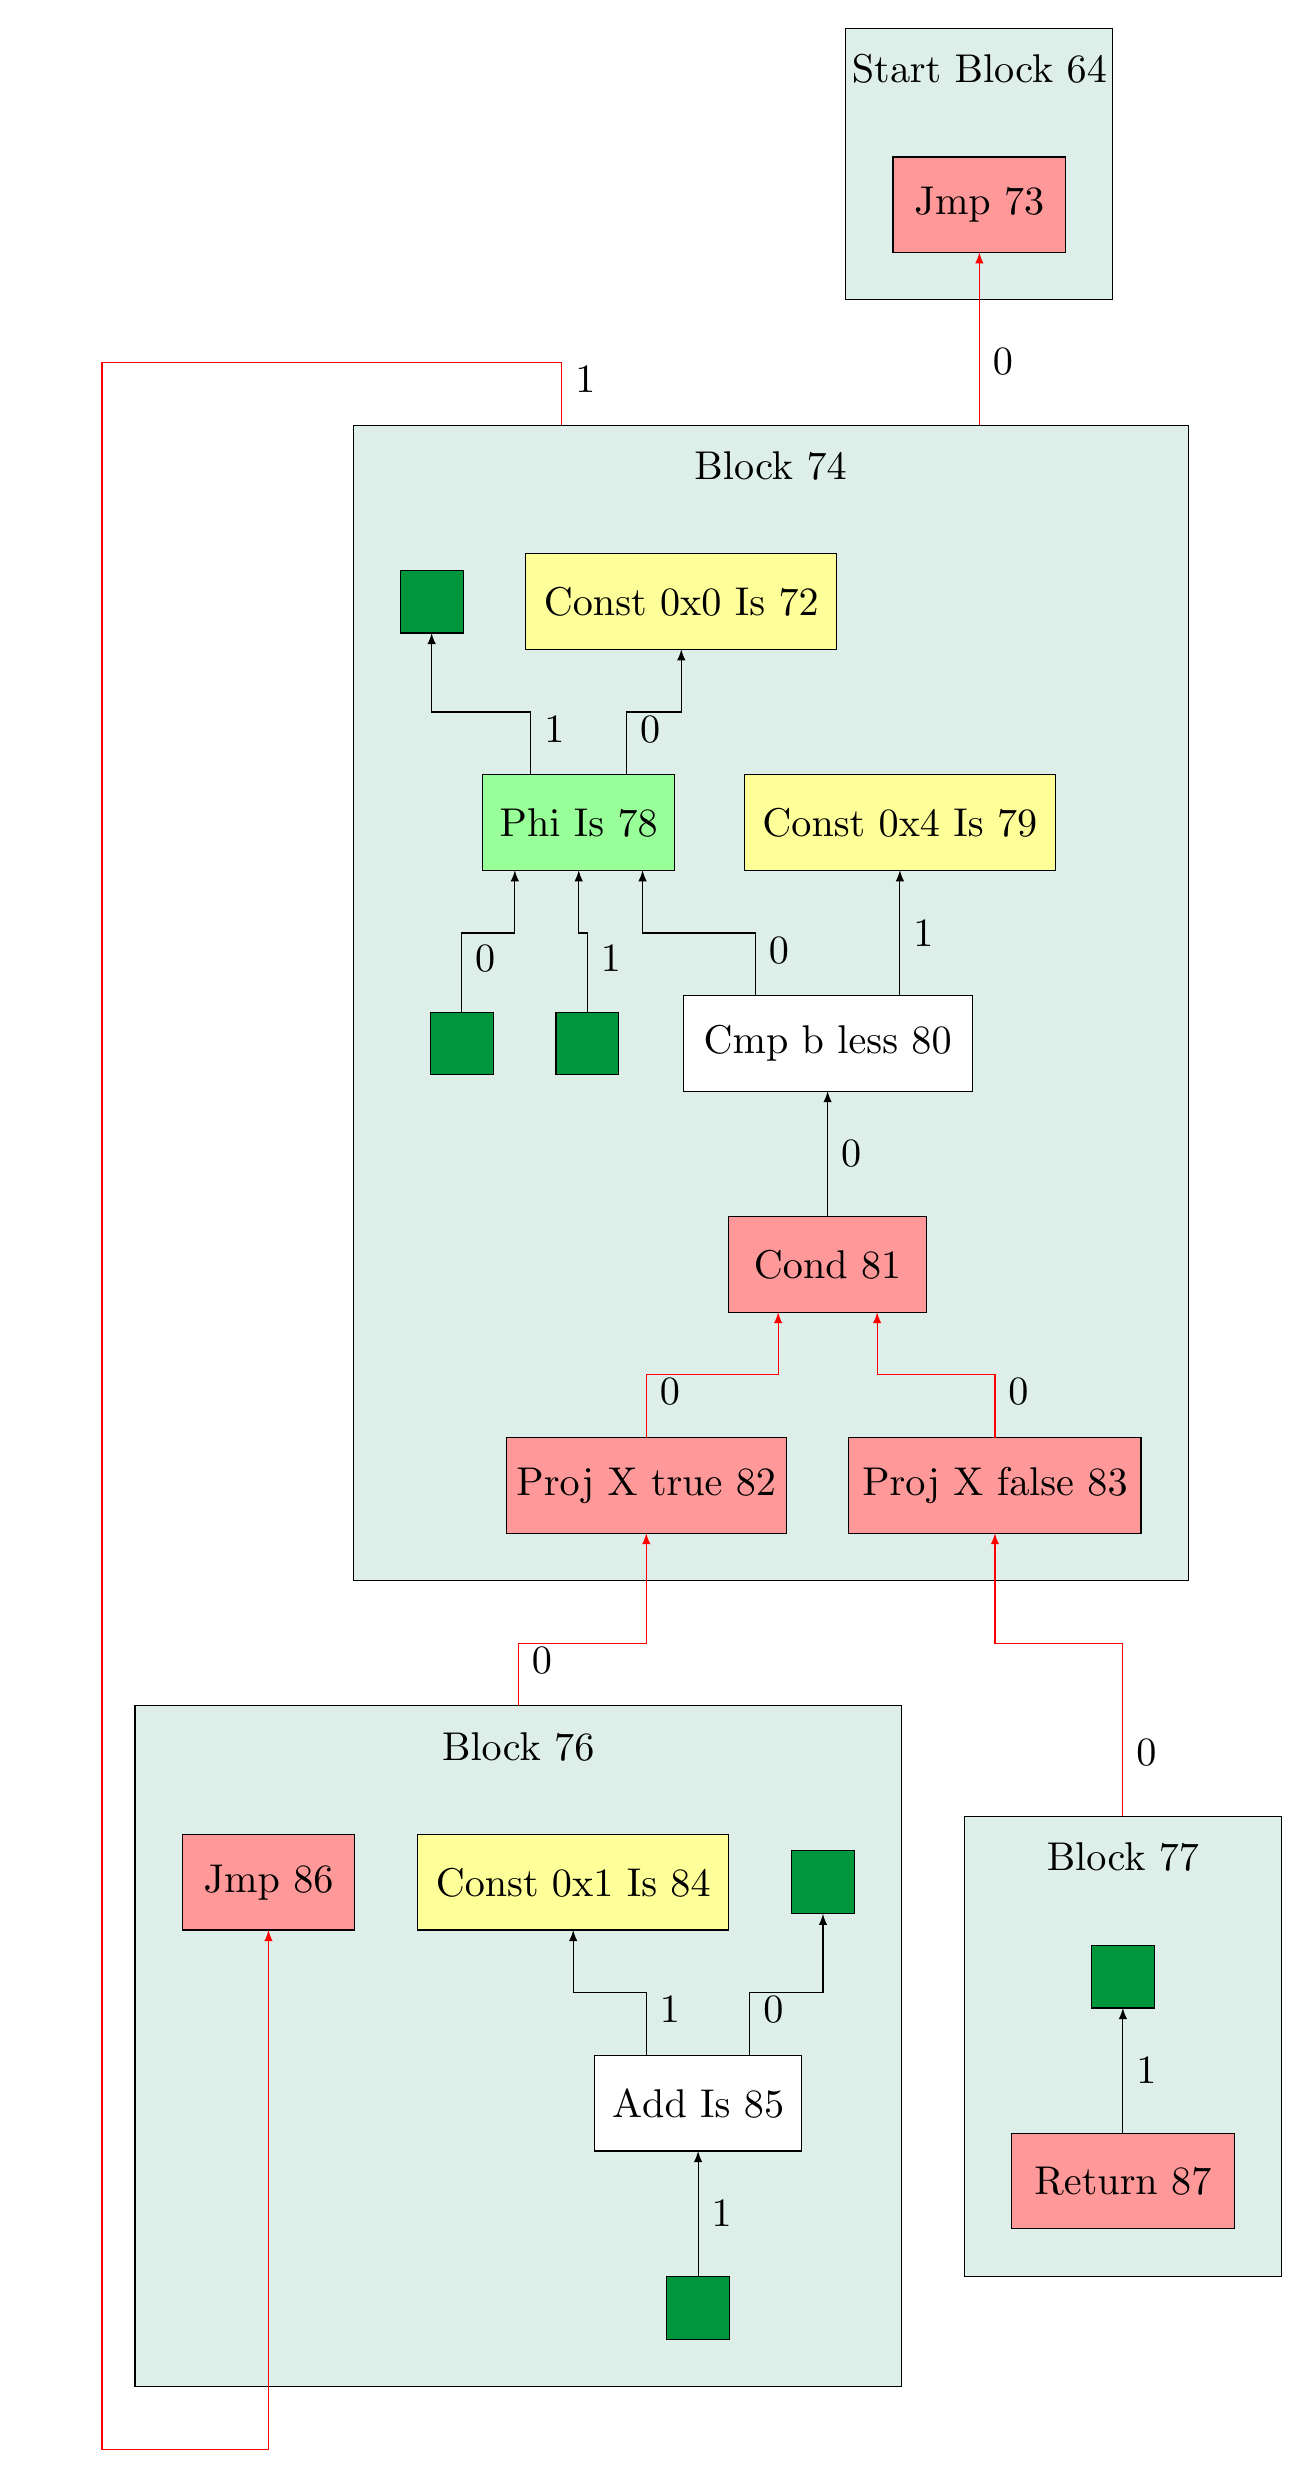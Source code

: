 % Scale factor 0.04
\definecolor{color39}{RGB}{222,239,234}
\definecolor{color40}{RGB}{255,153,153}
\definecolor{color41}{RGB}{0,150,60}
\definecolor{color42}{RGB}{255,255,255}
\definecolor{color43}{RGB}{255,255,153}
\definecolor{color44}{RGB}{153,255,153}
\definecolor{color45}{RGB}{255,0,0}
\definecolor{color46}{RGB}{0,0,0}
% Bounding Box: 376.0, 771.0
\begin{tikzpicture}
	\node[fill=color39, draw, minimum width=3.391cm, minimum height=3.445cm] (n103) at (11.142cm ,29.036cm) {};
	% 1 node layouts
	\node[scale=1.451, transform shape] at (11.142cm ,30.244cm) {Start Block  64};
	\node[fill=color39, draw, minimum width=9.734cm, minimum height=8.644cm] (n104) at (5.286cm ,5.13cm) {};
	% 1 node layouts
	\node[scale=1.451, transform shape] at (5.286cm ,8.938cm) {Block  76};
	\node[fill=color39, draw, minimum width=10.605cm, minimum height=14.67cm] (n105) at (8.491cm ,18.383cm) {};
	% 1 node layouts
	\node[scale=1.451, transform shape] at (8.491cm ,25.203cm) {Block  74};
	\node[fill=color39, draw, minimum width=4.029cm, minimum height=5.838cm] (n106) at (12.965cm ,5.13cm) {};
	% 1 node layouts
	\node[scale=1.451, transform shape] at (12.965cm ,7.535cm) {Block  77};
	\node[fill=color40, draw, minimum width=2.832cm, minimum height=1.211cm] (n107) at (12.965cm ,3.415cm) {};
	% 1 node layouts
	\node[scale=1.451, transform shape] at (12.965cm ,3.415cm) {Return  87};
	\node[fill=color41, draw, minimum width=0.798cm, minimum height=0.798cm] (n108) at (12.965cm ,6.014cm) {};
	\node[fill=color40, draw, minimum width=3.71cm, minimum height=1.211cm] (n109) at (11.34cm ,12.252cm) {};
	% 1 node layouts
	\node[scale=1.451, transform shape] at (11.34cm ,12.252cm) {Proj X false 83};
	\node[fill=color40, draw, minimum width=3.551cm, minimum height=1.211cm] (n110) at (6.912cm ,12.252cm) {};
	% 1 node layouts
	\node[scale=1.451, transform shape] at (6.912cm ,12.252cm) {Proj X true 82};
	\node[fill=color40, draw, minimum width=2.513cm, minimum height=1.211cm] (n111) at (9.215cm ,15.058cm) {};
	% 1 node layouts
	\node[scale=1.451, transform shape] at (9.215cm ,15.058cm) {Cond  81};
	\node[fill=color42, draw, minimum width=3.67cm, minimum height=1.211cm] (n112) at (9.215cm ,17.864cm) {};
	% 1 node layouts
	\node[scale=1.451, transform shape] at (9.215cm ,17.864cm) {Cmp b less 80};
	\node[fill=color43, draw, minimum width=3.949cm, minimum height=1.211cm] (n113) at (10.133cm ,20.67cm) {};
	% 1 node layouts
	\node[scale=1.451, transform shape] at (10.133cm ,20.67cm) {Const 0x4 Is 79};
	\node[fill=color44, draw, minimum width=2.434cm, minimum height=1.211cm] (n114) at (6.054cm ,20.67cm) {};
	% 1 node layouts
	\node[scale=1.451, transform shape] at (6.054cm ,20.67cm) {Phi Is 78};
	\node[fill=color43, draw, minimum width=3.949cm, minimum height=1.211cm] (n115) at (7.357cm ,23.477cm) {};
	% 1 node layouts
	\node[scale=1.451, transform shape] at (7.357cm ,23.477cm) {Const 0x0 Is 72};
	\node[fill=color41, draw, minimum width=0.798cm, minimum height=0.798cm] (n116) at (4.568cm ,17.864cm) {};
	\node[fill=color41, draw, minimum width=0.798cm, minimum height=0.798cm] (n117) at (4.186cm ,23.477cm) {};
	\node[fill=color41, draw, minimum width=0.798cm, minimum height=0.798cm] (n118) at (6.164cm ,17.864cm) {};
	\node[fill=color40, draw, minimum width=2.194cm, minimum height=1.211cm] (n119) at (2.114cm ,7.211cm) {};
	% 1 node layouts
	\node[scale=1.451, transform shape] at (2.114cm ,7.211cm) {Jmp  86};
	\node[fill=color42, draw, minimum width=2.633cm, minimum height=1.211cm] (n120) at (7.57cm ,4.405cm) {};
	% 1 node layouts
	\node[scale=1.451, transform shape] at (7.57cm ,4.405cm) {Add Is 85};
	\node[fill=color43, draw, minimum width=3.949cm, minimum height=1.211cm] (n121) at (5.984cm ,7.211cm) {};
	% 1 node layouts
	\node[scale=1.451, transform shape] at (5.984cm ,7.211cm) {Const 0x1 Is 84};
	\node[fill=color41, draw, minimum width=0.798cm, minimum height=0.798cm] (n122) at (9.156cm ,7.211cm) {};
	\node[fill=color41, draw, minimum width=0.798cm, minimum height=0.798cm] (n123) at (7.57cm ,1.805cm) {};
	\node[fill=color40, draw, minimum width=2.194cm, minimum height=1.211cm] (n124) at (11.142cm ,28.517cm) {};
	% 1 node layouts
	\node[scale=1.451, transform shape] at (11.142cm ,28.517cm) {Jmp  73};
	\draw[color=color45, -latex] (11.142cm ,25.718cm) -- (11.142cm ,27.912cm);
	\node[] at (11.441cm ,26.527cm) {
		\scalebox{1.451}{0}
	};
	\draw[color=color45, -latex] (5.839cm ,25.718cm) -- (5.839cm ,26.516cm) -- (0.0cm ,26.516cm) -- (0.0cm ,0.01cm) -- (2.114cm ,0.01cm) -- (2.114cm ,6.606cm);
	\node[] at (6.139cm ,26.299cm) {
		\scalebox{1.451}{1}
	};
	\draw[color=color45, -latex] (12.965cm ,8.049cm) -- (12.965cm ,10.25cm) -- (11.34cm ,10.25cm) -- (11.34cm ,11.646cm);
	\node[] at (13.265cm ,8.859cm) {
		\scalebox{1.451}{0}
	};
	\draw[color=color45, -latex] (5.286cm ,9.452cm) -- (5.286cm ,10.25cm) -- (6.912cm ,10.25cm) -- (6.912cm ,11.646cm);
	\node[] at (5.585cm ,10.033cm) {
		\scalebox{1.451}{0}
	};
	\draw[color=color46, -latex] (12.965cm ,4.02cm) -- (12.965cm ,5.616cm);
	\node[] at (13.265cm ,4.818cm) {
		\scalebox{1.451}{1}
	};
	\draw[color=color45, -latex] (11.34cm ,12.857cm) -- (11.34cm ,13.655cm) -- (9.844cm ,13.655cm) -- (9.844cm ,14.453cm);
	\node[] at (11.639cm ,13.438cm) {
		\scalebox{1.451}{0}
	};
	\draw[color=color45, -latex] (6.912cm ,12.857cm) -- (6.912cm ,13.655cm) -- (8.587cm ,13.655cm) -- (8.587cm ,14.453cm);
	\node[] at (7.211cm ,13.438cm) {
		\scalebox{1.451}{0}
	};
	\draw[color=color46, -latex] (9.215cm ,15.663cm) -- (9.215cm ,17.259cm);
	\node[] at (9.515cm ,16.461cm) {
		\scalebox{1.451}{0}
	};
	\draw[color=color46, -latex] (8.298cm ,18.469cm) -- (8.298cm ,19.267cm) -- (6.865cm ,19.267cm) -- (6.865cm ,20.065cm);
	\node[] at (8.597cm ,19.05cm) {
		\scalebox{1.451}{0}
	};
	\draw[color=color46, -latex] (10.133cm ,18.469cm) -- (10.133cm ,20.065cm);
	\node[] at (10.432cm ,19.267cm) {
		\scalebox{1.451}{1}
	};
	\draw[color=color46, -latex] (6.662cm ,21.276cm) -- (6.662cm ,22.074cm) -- (7.357cm ,22.074cm) -- (7.357cm ,22.871cm);
	\node[] at (6.961cm ,21.857cm) {
		\scalebox{1.451}{0}
	};
	\draw[color=color46, -latex] (5.445cm ,21.276cm) -- (5.445cm ,22.074cm) -- (4.186cm ,22.074cm) -- (4.186cm ,23.078cm);
	\node[] at (5.745cm ,21.857cm) {
		\scalebox{1.451}{1}
	};
	\draw[color=color46, -latex] (4.568cm ,18.263cm) -- (4.568cm ,19.267cm) -- (5.243cm ,19.267cm) -- (5.243cm ,20.065cm);
	\node[] at (4.867cm ,18.947cm) {
		\scalebox{1.451}{0}
	};
	\draw[color=color46, -latex] (6.164cm ,18.263cm) -- (6.164cm ,19.267cm) -- (6.054cm ,19.267cm) -- (6.054cm ,20.065cm);
	\node[] at (6.463cm ,18.947cm) {
		\scalebox{1.451}{1}
	};
	\draw[color=color46, -latex] (6.912cm ,5.01cm) -- (6.912cm ,5.808cm) -- (5.984cm ,5.808cm) -- (5.984cm ,6.606cm);
	\node[] at (7.211cm ,5.591cm) {
		\scalebox{1.451}{1}
	};
	\draw[color=color46, -latex] (8.228cm ,5.01cm) -- (8.228cm ,5.808cm) -- (9.156cm ,5.808cm) -- (9.156cm ,6.812cm);
	\node[] at (8.527cm ,5.591cm) {
		\scalebox{1.451}{0}
	};
	\draw[color=color46, -latex] (7.57cm ,2.204cm) -- (7.57cm ,3.8cm);
	\node[] at (7.869cm ,3.002cm) {
		\scalebox{1.451}{1}
	};
\end{tikzpicture}
